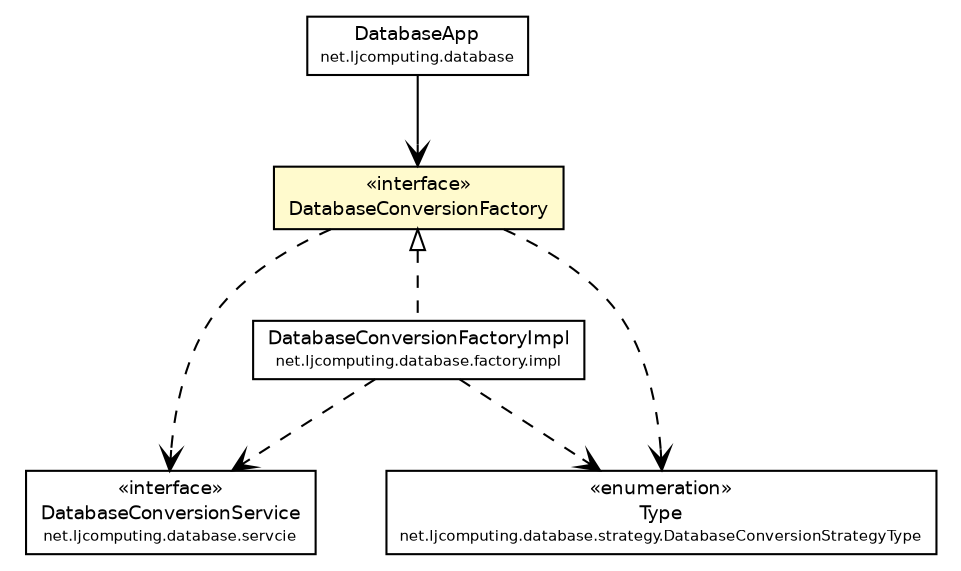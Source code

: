 #!/usr/local/bin/dot
#
# Class diagram 
# Generated by UMLGraph version R5_6 (http://www.umlgraph.org/)
#

digraph G {
	edge [fontname="Helvetica",fontsize=10,labelfontname="Helvetica",labelfontsize=10];
	node [fontname="Helvetica",fontsize=10,shape=plaintext];
	nodesep=0.25;
	ranksep=0.5;
	// net.ljcomputing.database.servcie.DatabaseConversionService
	c528 [label=<<table title="net.ljcomputing.database.servcie.DatabaseConversionService" border="0" cellborder="1" cellspacing="0" cellpadding="2" port="p" href="../servcie/DatabaseConversionService.html">
		<tr><td><table border="0" cellspacing="0" cellpadding="1">
<tr><td align="center" balign="center"> &#171;interface&#187; </td></tr>
<tr><td align="center" balign="center"> DatabaseConversionService </td></tr>
<tr><td align="center" balign="center"><font point-size="7.0"> net.ljcomputing.database.servcie </font></td></tr>
		</table></td></tr>
		</table>>, URL="../servcie/DatabaseConversionService.html", fontname="Helvetica", fontcolor="black", fontsize=9.0];
	// net.ljcomputing.database.strategy.DatabaseConversionStrategyType.Type
	c541 [label=<<table title="net.ljcomputing.database.strategy.DatabaseConversionStrategyType.Type" border="0" cellborder="1" cellspacing="0" cellpadding="2" port="p" href="../strategy/DatabaseConversionStrategyType.Type.html">
		<tr><td><table border="0" cellspacing="0" cellpadding="1">
<tr><td align="center" balign="center"> &#171;enumeration&#187; </td></tr>
<tr><td align="center" balign="center"> Type </td></tr>
<tr><td align="center" balign="center"><font point-size="7.0"> net.ljcomputing.database.strategy.DatabaseConversionStrategyType </font></td></tr>
		</table></td></tr>
		</table>>, URL="../strategy/DatabaseConversionStrategyType.Type.html", fontname="Helvetica", fontcolor="black", fontsize=9.0];
	// net.ljcomputing.database.DatabaseApp
	c542 [label=<<table title="net.ljcomputing.database.DatabaseApp" border="0" cellborder="1" cellspacing="0" cellpadding="2" port="p" href="../DatabaseApp.html">
		<tr><td><table border="0" cellspacing="0" cellpadding="1">
<tr><td align="center" balign="center"> DatabaseApp </td></tr>
<tr><td align="center" balign="center"><font point-size="7.0"> net.ljcomputing.database </font></td></tr>
		</table></td></tr>
		</table>>, URL="../DatabaseApp.html", fontname="Helvetica", fontcolor="black", fontsize=9.0];
	// net.ljcomputing.database.factory.DatabaseConversionFactory
	c547 [label=<<table title="net.ljcomputing.database.factory.DatabaseConversionFactory" border="0" cellborder="1" cellspacing="0" cellpadding="2" port="p" bgcolor="lemonChiffon" href="./DatabaseConversionFactory.html">
		<tr><td><table border="0" cellspacing="0" cellpadding="1">
<tr><td align="center" balign="center"> &#171;interface&#187; </td></tr>
<tr><td align="center" balign="center"> DatabaseConversionFactory </td></tr>
		</table></td></tr>
		</table>>, URL="./DatabaseConversionFactory.html", fontname="Helvetica", fontcolor="black", fontsize=9.0];
	// net.ljcomputing.database.factory.impl.DatabaseConversionFactoryImpl
	c548 [label=<<table title="net.ljcomputing.database.factory.impl.DatabaseConversionFactoryImpl" border="0" cellborder="1" cellspacing="0" cellpadding="2" port="p" href="./impl/DatabaseConversionFactoryImpl.html">
		<tr><td><table border="0" cellspacing="0" cellpadding="1">
<tr><td align="center" balign="center"> DatabaseConversionFactoryImpl </td></tr>
<tr><td align="center" balign="center"><font point-size="7.0"> net.ljcomputing.database.factory.impl </font></td></tr>
		</table></td></tr>
		</table>>, URL="./impl/DatabaseConversionFactoryImpl.html", fontname="Helvetica", fontcolor="black", fontsize=9.0];
	//net.ljcomputing.database.factory.impl.DatabaseConversionFactoryImpl implements net.ljcomputing.database.factory.DatabaseConversionFactory
	c547:p -> c548:p [dir=back,arrowtail=empty,style=dashed];
	// net.ljcomputing.database.DatabaseApp NAVASSOC net.ljcomputing.database.factory.DatabaseConversionFactory
	c542:p -> c547:p [taillabel="", label="", headlabel="", fontname="Helvetica", fontcolor="black", fontsize=10.0, color="black", arrowhead=open];
	// net.ljcomputing.database.factory.DatabaseConversionFactory DEPEND net.ljcomputing.database.servcie.DatabaseConversionService
	c547:p -> c528:p [taillabel="", label="", headlabel="", fontname="Helvetica", fontcolor="black", fontsize=10.0, color="black", arrowhead=open, style=dashed];
	// net.ljcomputing.database.factory.DatabaseConversionFactory DEPEND net.ljcomputing.database.strategy.DatabaseConversionStrategyType.Type
	c547:p -> c541:p [taillabel="", label="", headlabel="", fontname="Helvetica", fontcolor="black", fontsize=10.0, color="black", arrowhead=open, style=dashed];
	// net.ljcomputing.database.factory.impl.DatabaseConversionFactoryImpl DEPEND net.ljcomputing.database.servcie.DatabaseConversionService
	c548:p -> c528:p [taillabel="", label="", headlabel="", fontname="Helvetica", fontcolor="black", fontsize=10.0, color="black", arrowhead=open, style=dashed];
	// net.ljcomputing.database.factory.impl.DatabaseConversionFactoryImpl DEPEND net.ljcomputing.database.strategy.DatabaseConversionStrategyType.Type
	c548:p -> c541:p [taillabel="", label="", headlabel="", fontname="Helvetica", fontcolor="black", fontsize=10.0, color="black", arrowhead=open, style=dashed];
}

